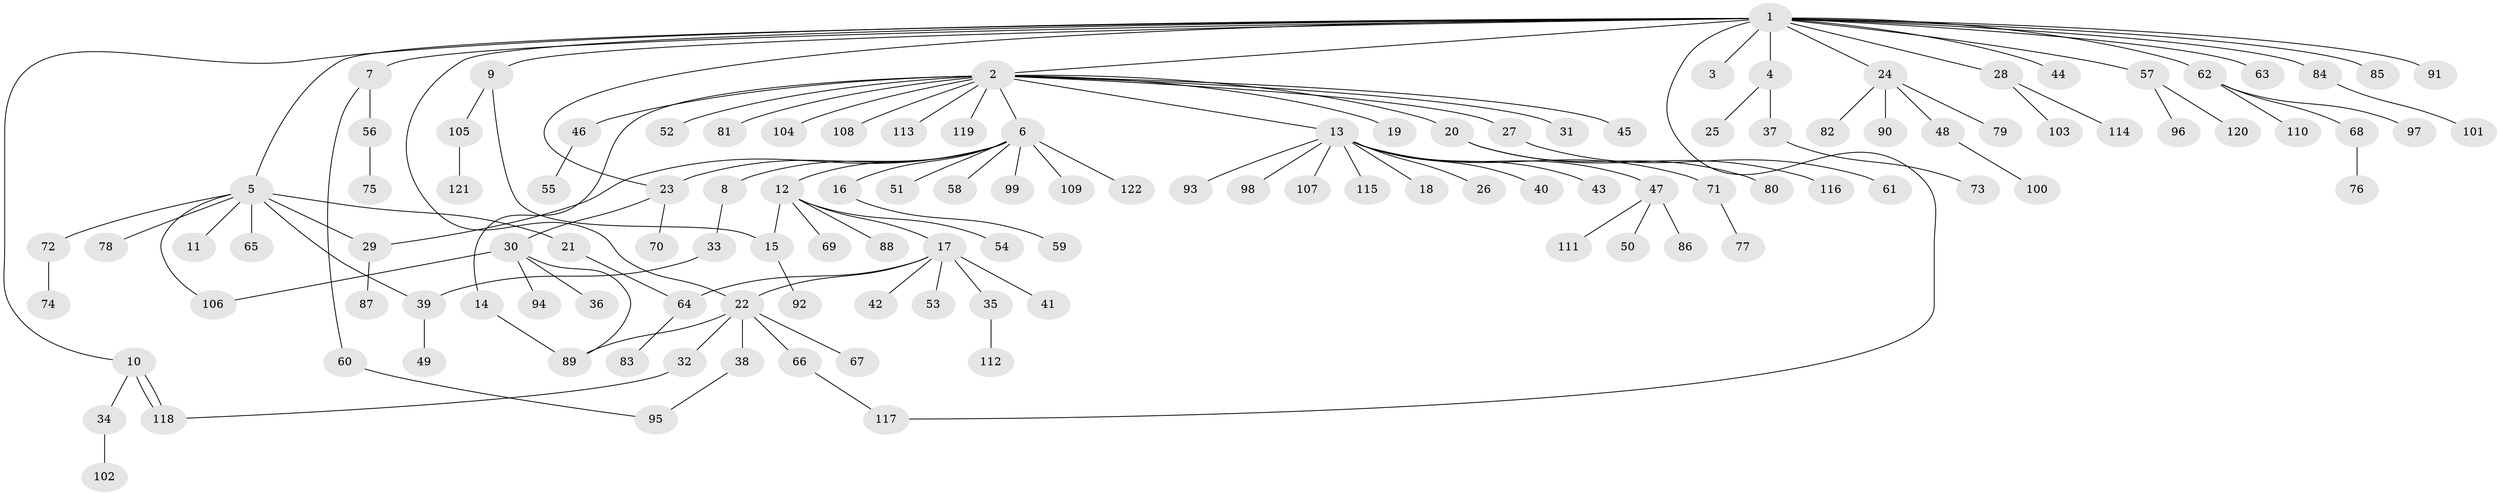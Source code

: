 // coarse degree distribution, {19: 0.020833333333333332, 16: 0.020833333333333332, 1: 0.6666666666666666, 3: 0.041666666666666664, 5: 0.020833333333333332, 8: 0.020833333333333332, 2: 0.1875, 10: 0.020833333333333332}
// Generated by graph-tools (version 1.1) at 2025/18/03/04/25 18:18:22]
// undirected, 122 vertices, 134 edges
graph export_dot {
graph [start="1"]
  node [color=gray90,style=filled];
  1;
  2;
  3;
  4;
  5;
  6;
  7;
  8;
  9;
  10;
  11;
  12;
  13;
  14;
  15;
  16;
  17;
  18;
  19;
  20;
  21;
  22;
  23;
  24;
  25;
  26;
  27;
  28;
  29;
  30;
  31;
  32;
  33;
  34;
  35;
  36;
  37;
  38;
  39;
  40;
  41;
  42;
  43;
  44;
  45;
  46;
  47;
  48;
  49;
  50;
  51;
  52;
  53;
  54;
  55;
  56;
  57;
  58;
  59;
  60;
  61;
  62;
  63;
  64;
  65;
  66;
  67;
  68;
  69;
  70;
  71;
  72;
  73;
  74;
  75;
  76;
  77;
  78;
  79;
  80;
  81;
  82;
  83;
  84;
  85;
  86;
  87;
  88;
  89;
  90;
  91;
  92;
  93;
  94;
  95;
  96;
  97;
  98;
  99;
  100;
  101;
  102;
  103;
  104;
  105;
  106;
  107;
  108;
  109;
  110;
  111;
  112;
  113;
  114;
  115;
  116;
  117;
  118;
  119;
  120;
  121;
  122;
  1 -- 2;
  1 -- 3;
  1 -- 4;
  1 -- 5;
  1 -- 7;
  1 -- 9;
  1 -- 10;
  1 -- 22;
  1 -- 23;
  1 -- 24;
  1 -- 28;
  1 -- 44;
  1 -- 57;
  1 -- 62;
  1 -- 63;
  1 -- 84;
  1 -- 85;
  1 -- 91;
  1 -- 117;
  2 -- 6;
  2 -- 13;
  2 -- 14;
  2 -- 19;
  2 -- 20;
  2 -- 27;
  2 -- 31;
  2 -- 45;
  2 -- 46;
  2 -- 52;
  2 -- 81;
  2 -- 104;
  2 -- 108;
  2 -- 113;
  2 -- 119;
  4 -- 25;
  4 -- 37;
  5 -- 11;
  5 -- 21;
  5 -- 29;
  5 -- 39;
  5 -- 65;
  5 -- 72;
  5 -- 78;
  5 -- 106;
  6 -- 8;
  6 -- 12;
  6 -- 16;
  6 -- 23;
  6 -- 29;
  6 -- 51;
  6 -- 58;
  6 -- 99;
  6 -- 109;
  6 -- 122;
  7 -- 56;
  7 -- 60;
  8 -- 33;
  9 -- 15;
  9 -- 105;
  10 -- 34;
  10 -- 118;
  10 -- 118;
  12 -- 15;
  12 -- 17;
  12 -- 54;
  12 -- 69;
  12 -- 88;
  13 -- 18;
  13 -- 26;
  13 -- 40;
  13 -- 43;
  13 -- 47;
  13 -- 71;
  13 -- 93;
  13 -- 98;
  13 -- 107;
  13 -- 115;
  14 -- 89;
  15 -- 92;
  16 -- 59;
  17 -- 22;
  17 -- 35;
  17 -- 41;
  17 -- 42;
  17 -- 53;
  17 -- 64;
  20 -- 80;
  20 -- 116;
  21 -- 64;
  22 -- 32;
  22 -- 38;
  22 -- 66;
  22 -- 67;
  22 -- 89;
  23 -- 30;
  23 -- 70;
  24 -- 48;
  24 -- 79;
  24 -- 82;
  24 -- 90;
  27 -- 61;
  28 -- 103;
  28 -- 114;
  29 -- 87;
  30 -- 36;
  30 -- 89;
  30 -- 94;
  30 -- 106;
  32 -- 118;
  33 -- 39;
  34 -- 102;
  35 -- 112;
  37 -- 73;
  38 -- 95;
  39 -- 49;
  46 -- 55;
  47 -- 50;
  47 -- 86;
  47 -- 111;
  48 -- 100;
  56 -- 75;
  57 -- 96;
  57 -- 120;
  60 -- 95;
  62 -- 68;
  62 -- 97;
  62 -- 110;
  64 -- 83;
  66 -- 117;
  68 -- 76;
  71 -- 77;
  72 -- 74;
  84 -- 101;
  105 -- 121;
}
